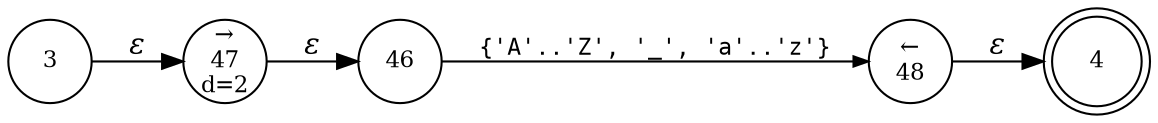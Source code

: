 digraph ATN {
rankdir=LR;
s4[fontsize=11, label="4", shape=doublecircle, fixedsize=true, width=.6];
s48[fontsize=11,label="&larr;\n48", shape=circle, fixedsize=true, width=.55, peripheries=1];
s3[fontsize=11,label="3", shape=circle, fixedsize=true, width=.55, peripheries=1];
s46[fontsize=11,label="46", shape=circle, fixedsize=true, width=.55, peripheries=1];
s47[fontsize=11,label="&rarr;\n47\nd=2", shape=circle, fixedsize=true, width=.55, peripheries=1];
s3 -> s47 [fontname="Times-Italic", label="&epsilon;"];
s47 -> s46 [fontname="Times-Italic", label="&epsilon;"];
s46 -> s48 [fontsize=11, fontname="Courier", arrowsize=.7, label = "{'A'..'Z', '_', 'a'..'z'}", arrowhead = normal];
s48 -> s4 [fontname="Times-Italic", label="&epsilon;"];
}